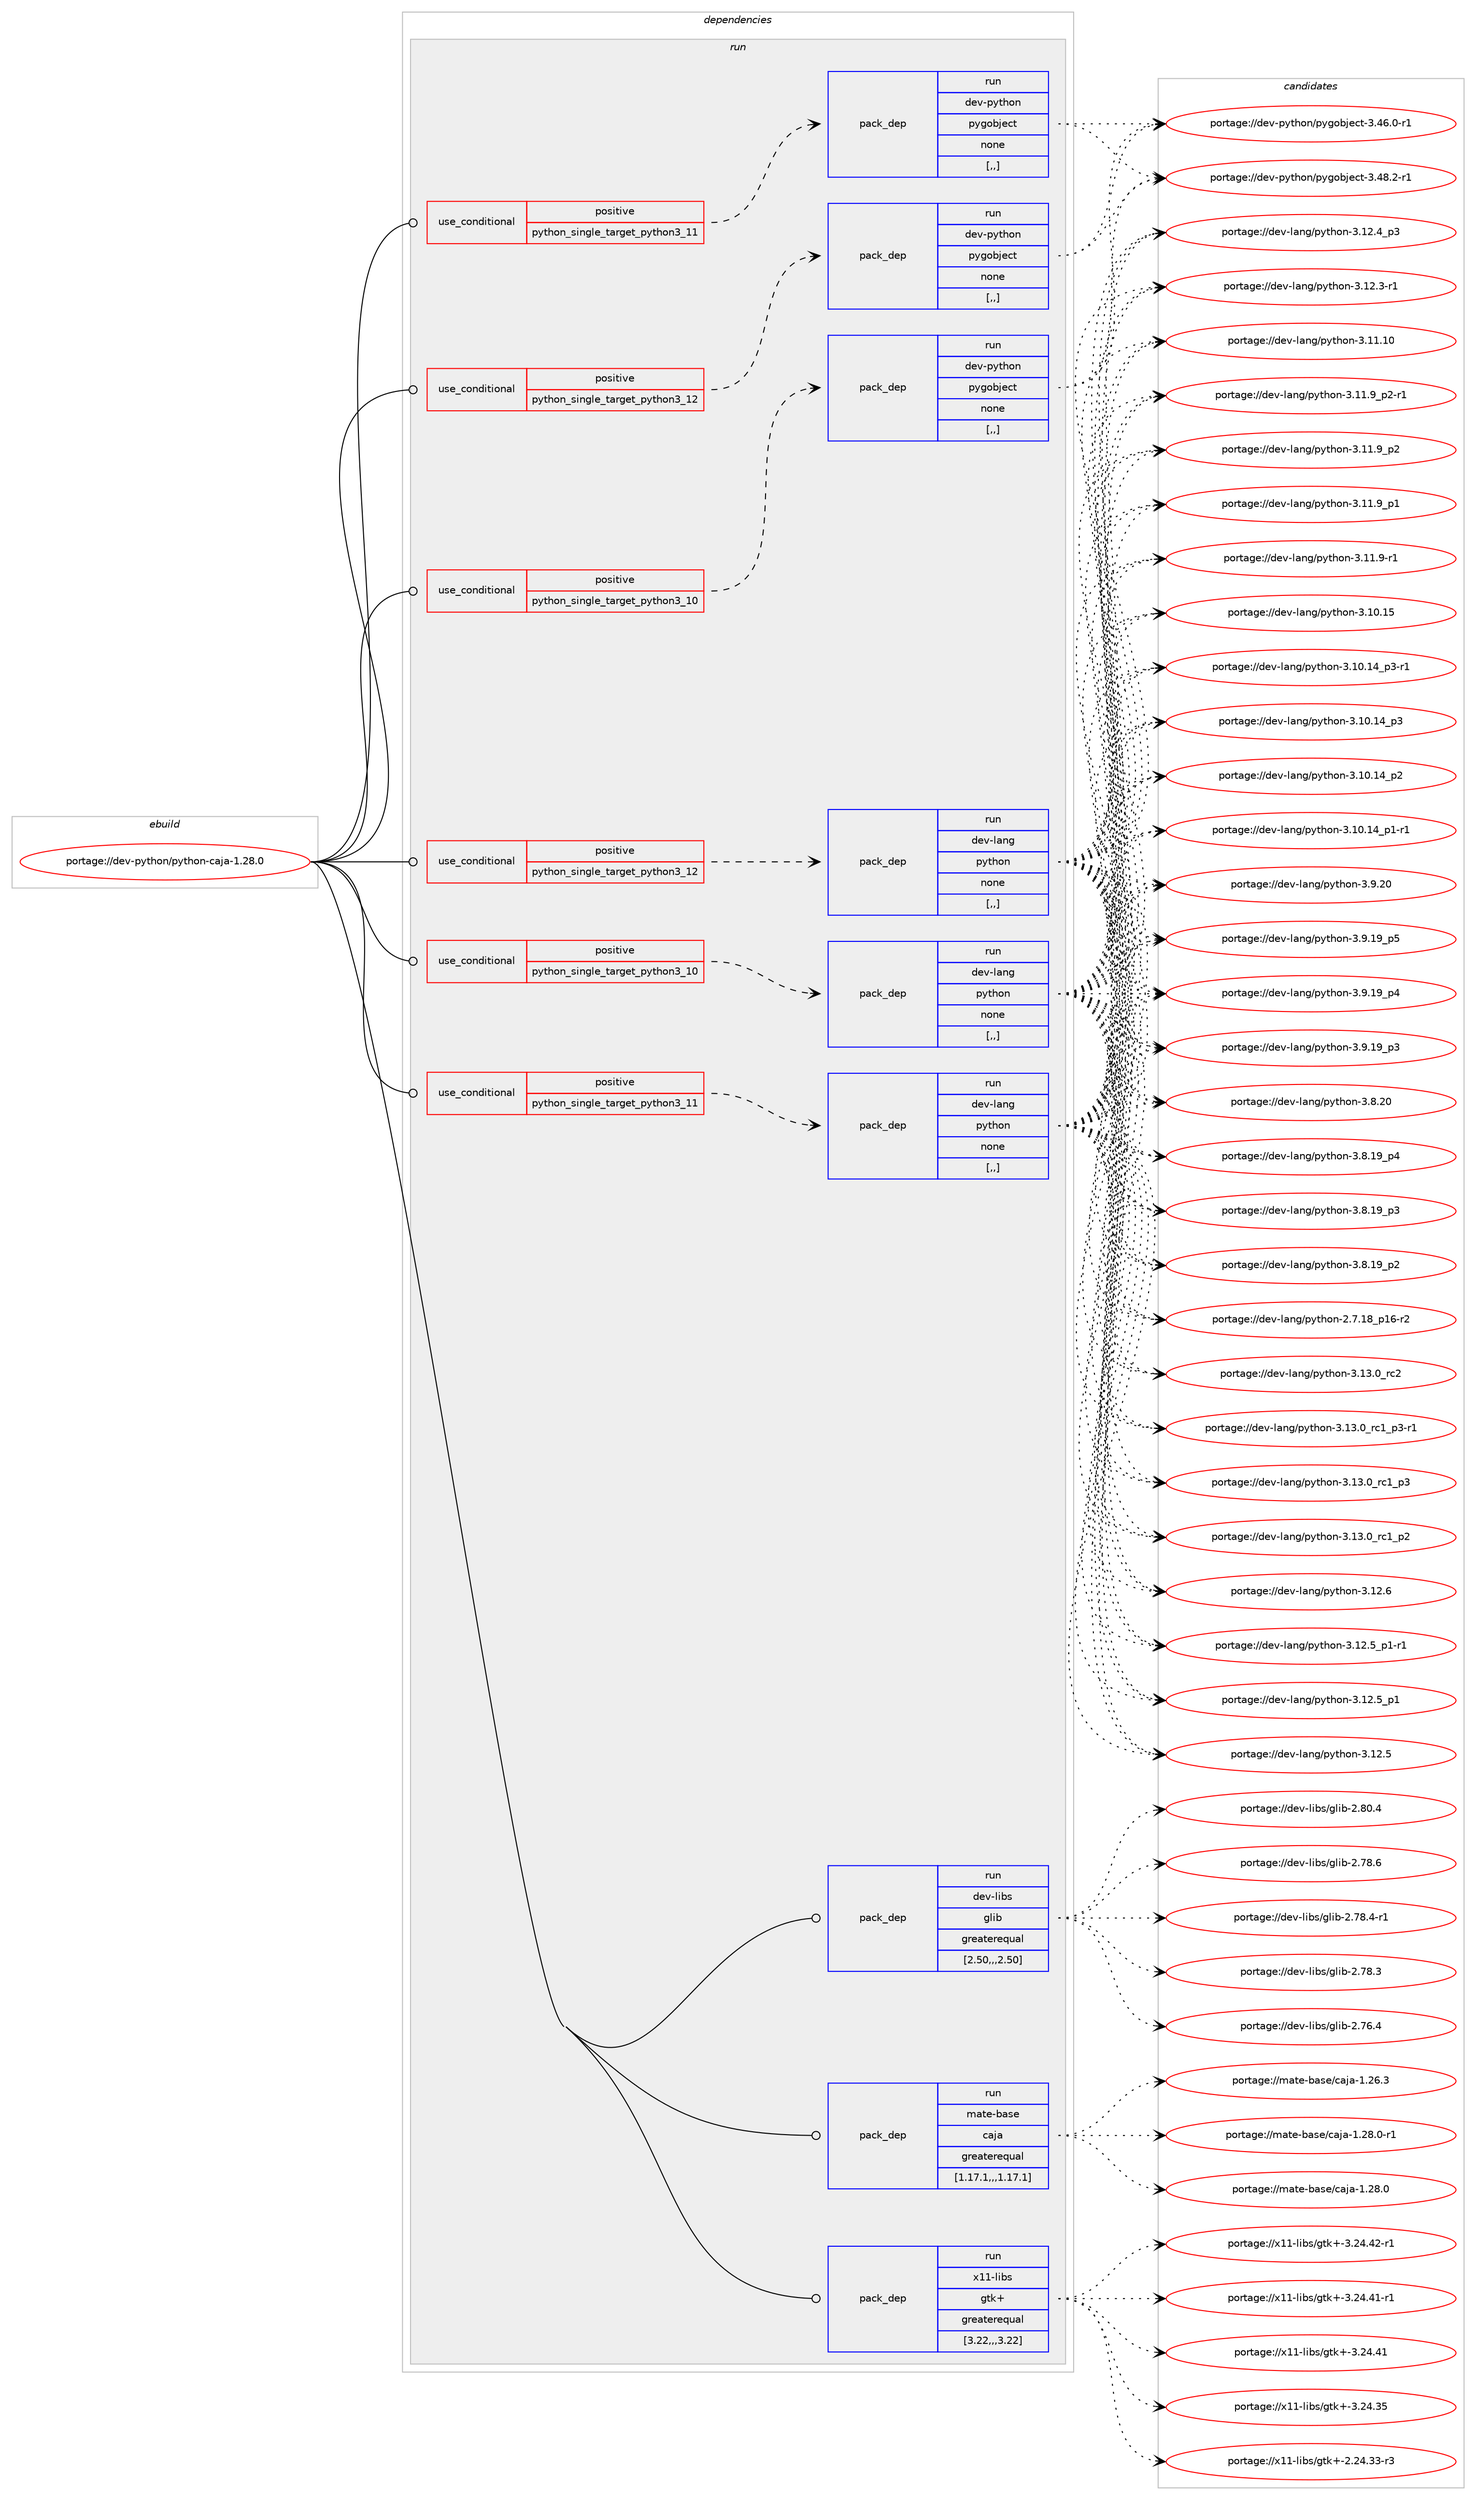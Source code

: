 digraph prolog {

# *************
# Graph options
# *************

newrank=true;
concentrate=true;
compound=true;
graph [rankdir=LR,fontname=Helvetica,fontsize=10,ranksep=1.5];#, ranksep=2.5, nodesep=0.2];
edge  [arrowhead=vee];
node  [fontname=Helvetica,fontsize=10];

# **********
# The ebuild
# **********

subgraph cluster_leftcol {
color=gray;
label=<<i>ebuild</i>>;
id [label="portage://dev-python/python-caja-1.28.0", color=red, width=4, href="../dev-python/python-caja-1.28.0.svg"];
}

# ****************
# The dependencies
# ****************

subgraph cluster_midcol {
color=gray;
label=<<i>dependencies</i>>;
subgraph cluster_compile {
fillcolor="#eeeeee";
style=filled;
label=<<i>compile</i>>;
}
subgraph cluster_compileandrun {
fillcolor="#eeeeee";
style=filled;
label=<<i>compile and run</i>>;
}
subgraph cluster_run {
fillcolor="#eeeeee";
style=filled;
label=<<i>run</i>>;
subgraph cond168778 {
dependency654931 [label=<<TABLE BORDER="0" CELLBORDER="1" CELLSPACING="0" CELLPADDING="4"><TR><TD ROWSPAN="3" CELLPADDING="10">use_conditional</TD></TR><TR><TD>positive</TD></TR><TR><TD>python_single_target_python3_10</TD></TR></TABLE>>, shape=none, color=red];
subgraph pack481295 {
dependency654932 [label=<<TABLE BORDER="0" CELLBORDER="1" CELLSPACING="0" CELLPADDING="4" WIDTH="220"><TR><TD ROWSPAN="6" CELLPADDING="30">pack_dep</TD></TR><TR><TD WIDTH="110">run</TD></TR><TR><TD>dev-lang</TD></TR><TR><TD>python</TD></TR><TR><TD>none</TD></TR><TR><TD>[,,]</TD></TR></TABLE>>, shape=none, color=blue];
}
dependency654931:e -> dependency654932:w [weight=20,style="dashed",arrowhead="vee"];
}
id:e -> dependency654931:w [weight=20,style="solid",arrowhead="odot"];
subgraph cond168779 {
dependency654933 [label=<<TABLE BORDER="0" CELLBORDER="1" CELLSPACING="0" CELLPADDING="4"><TR><TD ROWSPAN="3" CELLPADDING="10">use_conditional</TD></TR><TR><TD>positive</TD></TR><TR><TD>python_single_target_python3_10</TD></TR></TABLE>>, shape=none, color=red];
subgraph pack481296 {
dependency654934 [label=<<TABLE BORDER="0" CELLBORDER="1" CELLSPACING="0" CELLPADDING="4" WIDTH="220"><TR><TD ROWSPAN="6" CELLPADDING="30">pack_dep</TD></TR><TR><TD WIDTH="110">run</TD></TR><TR><TD>dev-python</TD></TR><TR><TD>pygobject</TD></TR><TR><TD>none</TD></TR><TR><TD>[,,]</TD></TR></TABLE>>, shape=none, color=blue];
}
dependency654933:e -> dependency654934:w [weight=20,style="dashed",arrowhead="vee"];
}
id:e -> dependency654933:w [weight=20,style="solid",arrowhead="odot"];
subgraph cond168780 {
dependency654935 [label=<<TABLE BORDER="0" CELLBORDER="1" CELLSPACING="0" CELLPADDING="4"><TR><TD ROWSPAN="3" CELLPADDING="10">use_conditional</TD></TR><TR><TD>positive</TD></TR><TR><TD>python_single_target_python3_11</TD></TR></TABLE>>, shape=none, color=red];
subgraph pack481297 {
dependency654936 [label=<<TABLE BORDER="0" CELLBORDER="1" CELLSPACING="0" CELLPADDING="4" WIDTH="220"><TR><TD ROWSPAN="6" CELLPADDING="30">pack_dep</TD></TR><TR><TD WIDTH="110">run</TD></TR><TR><TD>dev-lang</TD></TR><TR><TD>python</TD></TR><TR><TD>none</TD></TR><TR><TD>[,,]</TD></TR></TABLE>>, shape=none, color=blue];
}
dependency654935:e -> dependency654936:w [weight=20,style="dashed",arrowhead="vee"];
}
id:e -> dependency654935:w [weight=20,style="solid",arrowhead="odot"];
subgraph cond168781 {
dependency654937 [label=<<TABLE BORDER="0" CELLBORDER="1" CELLSPACING="0" CELLPADDING="4"><TR><TD ROWSPAN="3" CELLPADDING="10">use_conditional</TD></TR><TR><TD>positive</TD></TR><TR><TD>python_single_target_python3_11</TD></TR></TABLE>>, shape=none, color=red];
subgraph pack481298 {
dependency654938 [label=<<TABLE BORDER="0" CELLBORDER="1" CELLSPACING="0" CELLPADDING="4" WIDTH="220"><TR><TD ROWSPAN="6" CELLPADDING="30">pack_dep</TD></TR><TR><TD WIDTH="110">run</TD></TR><TR><TD>dev-python</TD></TR><TR><TD>pygobject</TD></TR><TR><TD>none</TD></TR><TR><TD>[,,]</TD></TR></TABLE>>, shape=none, color=blue];
}
dependency654937:e -> dependency654938:w [weight=20,style="dashed",arrowhead="vee"];
}
id:e -> dependency654937:w [weight=20,style="solid",arrowhead="odot"];
subgraph cond168782 {
dependency654939 [label=<<TABLE BORDER="0" CELLBORDER="1" CELLSPACING="0" CELLPADDING="4"><TR><TD ROWSPAN="3" CELLPADDING="10">use_conditional</TD></TR><TR><TD>positive</TD></TR><TR><TD>python_single_target_python3_12</TD></TR></TABLE>>, shape=none, color=red];
subgraph pack481299 {
dependency654940 [label=<<TABLE BORDER="0" CELLBORDER="1" CELLSPACING="0" CELLPADDING="4" WIDTH="220"><TR><TD ROWSPAN="6" CELLPADDING="30">pack_dep</TD></TR><TR><TD WIDTH="110">run</TD></TR><TR><TD>dev-lang</TD></TR><TR><TD>python</TD></TR><TR><TD>none</TD></TR><TR><TD>[,,]</TD></TR></TABLE>>, shape=none, color=blue];
}
dependency654939:e -> dependency654940:w [weight=20,style="dashed",arrowhead="vee"];
}
id:e -> dependency654939:w [weight=20,style="solid",arrowhead="odot"];
subgraph cond168783 {
dependency654941 [label=<<TABLE BORDER="0" CELLBORDER="1" CELLSPACING="0" CELLPADDING="4"><TR><TD ROWSPAN="3" CELLPADDING="10">use_conditional</TD></TR><TR><TD>positive</TD></TR><TR><TD>python_single_target_python3_12</TD></TR></TABLE>>, shape=none, color=red];
subgraph pack481300 {
dependency654942 [label=<<TABLE BORDER="0" CELLBORDER="1" CELLSPACING="0" CELLPADDING="4" WIDTH="220"><TR><TD ROWSPAN="6" CELLPADDING="30">pack_dep</TD></TR><TR><TD WIDTH="110">run</TD></TR><TR><TD>dev-python</TD></TR><TR><TD>pygobject</TD></TR><TR><TD>none</TD></TR><TR><TD>[,,]</TD></TR></TABLE>>, shape=none, color=blue];
}
dependency654941:e -> dependency654942:w [weight=20,style="dashed",arrowhead="vee"];
}
id:e -> dependency654941:w [weight=20,style="solid",arrowhead="odot"];
subgraph pack481301 {
dependency654943 [label=<<TABLE BORDER="0" CELLBORDER="1" CELLSPACING="0" CELLPADDING="4" WIDTH="220"><TR><TD ROWSPAN="6" CELLPADDING="30">pack_dep</TD></TR><TR><TD WIDTH="110">run</TD></TR><TR><TD>dev-libs</TD></TR><TR><TD>glib</TD></TR><TR><TD>greaterequal</TD></TR><TR><TD>[2.50,,,2.50]</TD></TR></TABLE>>, shape=none, color=blue];
}
id:e -> dependency654943:w [weight=20,style="solid",arrowhead="odot"];
subgraph pack481302 {
dependency654944 [label=<<TABLE BORDER="0" CELLBORDER="1" CELLSPACING="0" CELLPADDING="4" WIDTH="220"><TR><TD ROWSPAN="6" CELLPADDING="30">pack_dep</TD></TR><TR><TD WIDTH="110">run</TD></TR><TR><TD>mate-base</TD></TR><TR><TD>caja</TD></TR><TR><TD>greaterequal</TD></TR><TR><TD>[1.17.1,,,1.17.1]</TD></TR></TABLE>>, shape=none, color=blue];
}
id:e -> dependency654944:w [weight=20,style="solid",arrowhead="odot"];
subgraph pack481303 {
dependency654945 [label=<<TABLE BORDER="0" CELLBORDER="1" CELLSPACING="0" CELLPADDING="4" WIDTH="220"><TR><TD ROWSPAN="6" CELLPADDING="30">pack_dep</TD></TR><TR><TD WIDTH="110">run</TD></TR><TR><TD>x11-libs</TD></TR><TR><TD>gtk+</TD></TR><TR><TD>greaterequal</TD></TR><TR><TD>[3.22,,,3.22]</TD></TR></TABLE>>, shape=none, color=blue];
}
id:e -> dependency654945:w [weight=20,style="solid",arrowhead="odot"];
}
}

# **************
# The candidates
# **************

subgraph cluster_choices {
rank=same;
color=gray;
label=<<i>candidates</i>>;

subgraph choice481295 {
color=black;
nodesep=1;
choice10010111845108971101034711212111610411111045514649514648951149950 [label="portage://dev-lang/python-3.13.0_rc2", color=red, width=4,href="../dev-lang/python-3.13.0_rc2.svg"];
choice1001011184510897110103471121211161041111104551464951464895114994995112514511449 [label="portage://dev-lang/python-3.13.0_rc1_p3-r1", color=red, width=4,href="../dev-lang/python-3.13.0_rc1_p3-r1.svg"];
choice100101118451089711010347112121116104111110455146495146489511499499511251 [label="portage://dev-lang/python-3.13.0_rc1_p3", color=red, width=4,href="../dev-lang/python-3.13.0_rc1_p3.svg"];
choice100101118451089711010347112121116104111110455146495146489511499499511250 [label="portage://dev-lang/python-3.13.0_rc1_p2", color=red, width=4,href="../dev-lang/python-3.13.0_rc1_p2.svg"];
choice10010111845108971101034711212111610411111045514649504654 [label="portage://dev-lang/python-3.12.6", color=red, width=4,href="../dev-lang/python-3.12.6.svg"];
choice1001011184510897110103471121211161041111104551464950465395112494511449 [label="portage://dev-lang/python-3.12.5_p1-r1", color=red, width=4,href="../dev-lang/python-3.12.5_p1-r1.svg"];
choice100101118451089711010347112121116104111110455146495046539511249 [label="portage://dev-lang/python-3.12.5_p1", color=red, width=4,href="../dev-lang/python-3.12.5_p1.svg"];
choice10010111845108971101034711212111610411111045514649504653 [label="portage://dev-lang/python-3.12.5", color=red, width=4,href="../dev-lang/python-3.12.5.svg"];
choice100101118451089711010347112121116104111110455146495046529511251 [label="portage://dev-lang/python-3.12.4_p3", color=red, width=4,href="../dev-lang/python-3.12.4_p3.svg"];
choice100101118451089711010347112121116104111110455146495046514511449 [label="portage://dev-lang/python-3.12.3-r1", color=red, width=4,href="../dev-lang/python-3.12.3-r1.svg"];
choice1001011184510897110103471121211161041111104551464949464948 [label="portage://dev-lang/python-3.11.10", color=red, width=4,href="../dev-lang/python-3.11.10.svg"];
choice1001011184510897110103471121211161041111104551464949465795112504511449 [label="portage://dev-lang/python-3.11.9_p2-r1", color=red, width=4,href="../dev-lang/python-3.11.9_p2-r1.svg"];
choice100101118451089711010347112121116104111110455146494946579511250 [label="portage://dev-lang/python-3.11.9_p2", color=red, width=4,href="../dev-lang/python-3.11.9_p2.svg"];
choice100101118451089711010347112121116104111110455146494946579511249 [label="portage://dev-lang/python-3.11.9_p1", color=red, width=4,href="../dev-lang/python-3.11.9_p1.svg"];
choice100101118451089711010347112121116104111110455146494946574511449 [label="portage://dev-lang/python-3.11.9-r1", color=red, width=4,href="../dev-lang/python-3.11.9-r1.svg"];
choice1001011184510897110103471121211161041111104551464948464953 [label="portage://dev-lang/python-3.10.15", color=red, width=4,href="../dev-lang/python-3.10.15.svg"];
choice100101118451089711010347112121116104111110455146494846495295112514511449 [label="portage://dev-lang/python-3.10.14_p3-r1", color=red, width=4,href="../dev-lang/python-3.10.14_p3-r1.svg"];
choice10010111845108971101034711212111610411111045514649484649529511251 [label="portage://dev-lang/python-3.10.14_p3", color=red, width=4,href="../dev-lang/python-3.10.14_p3.svg"];
choice10010111845108971101034711212111610411111045514649484649529511250 [label="portage://dev-lang/python-3.10.14_p2", color=red, width=4,href="../dev-lang/python-3.10.14_p2.svg"];
choice100101118451089711010347112121116104111110455146494846495295112494511449 [label="portage://dev-lang/python-3.10.14_p1-r1", color=red, width=4,href="../dev-lang/python-3.10.14_p1-r1.svg"];
choice10010111845108971101034711212111610411111045514657465048 [label="portage://dev-lang/python-3.9.20", color=red, width=4,href="../dev-lang/python-3.9.20.svg"];
choice100101118451089711010347112121116104111110455146574649579511253 [label="portage://dev-lang/python-3.9.19_p5", color=red, width=4,href="../dev-lang/python-3.9.19_p5.svg"];
choice100101118451089711010347112121116104111110455146574649579511252 [label="portage://dev-lang/python-3.9.19_p4", color=red, width=4,href="../dev-lang/python-3.9.19_p4.svg"];
choice100101118451089711010347112121116104111110455146574649579511251 [label="portage://dev-lang/python-3.9.19_p3", color=red, width=4,href="../dev-lang/python-3.9.19_p3.svg"];
choice10010111845108971101034711212111610411111045514656465048 [label="portage://dev-lang/python-3.8.20", color=red, width=4,href="../dev-lang/python-3.8.20.svg"];
choice100101118451089711010347112121116104111110455146564649579511252 [label="portage://dev-lang/python-3.8.19_p4", color=red, width=4,href="../dev-lang/python-3.8.19_p4.svg"];
choice100101118451089711010347112121116104111110455146564649579511251 [label="portage://dev-lang/python-3.8.19_p3", color=red, width=4,href="../dev-lang/python-3.8.19_p3.svg"];
choice100101118451089711010347112121116104111110455146564649579511250 [label="portage://dev-lang/python-3.8.19_p2", color=red, width=4,href="../dev-lang/python-3.8.19_p2.svg"];
choice100101118451089711010347112121116104111110455046554649569511249544511450 [label="portage://dev-lang/python-2.7.18_p16-r2", color=red, width=4,href="../dev-lang/python-2.7.18_p16-r2.svg"];
dependency654932:e -> choice10010111845108971101034711212111610411111045514649514648951149950:w [style=dotted,weight="100"];
dependency654932:e -> choice1001011184510897110103471121211161041111104551464951464895114994995112514511449:w [style=dotted,weight="100"];
dependency654932:e -> choice100101118451089711010347112121116104111110455146495146489511499499511251:w [style=dotted,weight="100"];
dependency654932:e -> choice100101118451089711010347112121116104111110455146495146489511499499511250:w [style=dotted,weight="100"];
dependency654932:e -> choice10010111845108971101034711212111610411111045514649504654:w [style=dotted,weight="100"];
dependency654932:e -> choice1001011184510897110103471121211161041111104551464950465395112494511449:w [style=dotted,weight="100"];
dependency654932:e -> choice100101118451089711010347112121116104111110455146495046539511249:w [style=dotted,weight="100"];
dependency654932:e -> choice10010111845108971101034711212111610411111045514649504653:w [style=dotted,weight="100"];
dependency654932:e -> choice100101118451089711010347112121116104111110455146495046529511251:w [style=dotted,weight="100"];
dependency654932:e -> choice100101118451089711010347112121116104111110455146495046514511449:w [style=dotted,weight="100"];
dependency654932:e -> choice1001011184510897110103471121211161041111104551464949464948:w [style=dotted,weight="100"];
dependency654932:e -> choice1001011184510897110103471121211161041111104551464949465795112504511449:w [style=dotted,weight="100"];
dependency654932:e -> choice100101118451089711010347112121116104111110455146494946579511250:w [style=dotted,weight="100"];
dependency654932:e -> choice100101118451089711010347112121116104111110455146494946579511249:w [style=dotted,weight="100"];
dependency654932:e -> choice100101118451089711010347112121116104111110455146494946574511449:w [style=dotted,weight="100"];
dependency654932:e -> choice1001011184510897110103471121211161041111104551464948464953:w [style=dotted,weight="100"];
dependency654932:e -> choice100101118451089711010347112121116104111110455146494846495295112514511449:w [style=dotted,weight="100"];
dependency654932:e -> choice10010111845108971101034711212111610411111045514649484649529511251:w [style=dotted,weight="100"];
dependency654932:e -> choice10010111845108971101034711212111610411111045514649484649529511250:w [style=dotted,weight="100"];
dependency654932:e -> choice100101118451089711010347112121116104111110455146494846495295112494511449:w [style=dotted,weight="100"];
dependency654932:e -> choice10010111845108971101034711212111610411111045514657465048:w [style=dotted,weight="100"];
dependency654932:e -> choice100101118451089711010347112121116104111110455146574649579511253:w [style=dotted,weight="100"];
dependency654932:e -> choice100101118451089711010347112121116104111110455146574649579511252:w [style=dotted,weight="100"];
dependency654932:e -> choice100101118451089711010347112121116104111110455146574649579511251:w [style=dotted,weight="100"];
dependency654932:e -> choice10010111845108971101034711212111610411111045514656465048:w [style=dotted,weight="100"];
dependency654932:e -> choice100101118451089711010347112121116104111110455146564649579511252:w [style=dotted,weight="100"];
dependency654932:e -> choice100101118451089711010347112121116104111110455146564649579511251:w [style=dotted,weight="100"];
dependency654932:e -> choice100101118451089711010347112121116104111110455146564649579511250:w [style=dotted,weight="100"];
dependency654932:e -> choice100101118451089711010347112121116104111110455046554649569511249544511450:w [style=dotted,weight="100"];
}
subgraph choice481296 {
color=black;
nodesep=1;
choice10010111845112121116104111110471121211031119810610199116455146525646504511449 [label="portage://dev-python/pygobject-3.48.2-r1", color=red, width=4,href="../dev-python/pygobject-3.48.2-r1.svg"];
choice10010111845112121116104111110471121211031119810610199116455146525446484511449 [label="portage://dev-python/pygobject-3.46.0-r1", color=red, width=4,href="../dev-python/pygobject-3.46.0-r1.svg"];
dependency654934:e -> choice10010111845112121116104111110471121211031119810610199116455146525646504511449:w [style=dotted,weight="100"];
dependency654934:e -> choice10010111845112121116104111110471121211031119810610199116455146525446484511449:w [style=dotted,weight="100"];
}
subgraph choice481297 {
color=black;
nodesep=1;
choice10010111845108971101034711212111610411111045514649514648951149950 [label="portage://dev-lang/python-3.13.0_rc2", color=red, width=4,href="../dev-lang/python-3.13.0_rc2.svg"];
choice1001011184510897110103471121211161041111104551464951464895114994995112514511449 [label="portage://dev-lang/python-3.13.0_rc1_p3-r1", color=red, width=4,href="../dev-lang/python-3.13.0_rc1_p3-r1.svg"];
choice100101118451089711010347112121116104111110455146495146489511499499511251 [label="portage://dev-lang/python-3.13.0_rc1_p3", color=red, width=4,href="../dev-lang/python-3.13.0_rc1_p3.svg"];
choice100101118451089711010347112121116104111110455146495146489511499499511250 [label="portage://dev-lang/python-3.13.0_rc1_p2", color=red, width=4,href="../dev-lang/python-3.13.0_rc1_p2.svg"];
choice10010111845108971101034711212111610411111045514649504654 [label="portage://dev-lang/python-3.12.6", color=red, width=4,href="../dev-lang/python-3.12.6.svg"];
choice1001011184510897110103471121211161041111104551464950465395112494511449 [label="portage://dev-lang/python-3.12.5_p1-r1", color=red, width=4,href="../dev-lang/python-3.12.5_p1-r1.svg"];
choice100101118451089711010347112121116104111110455146495046539511249 [label="portage://dev-lang/python-3.12.5_p1", color=red, width=4,href="../dev-lang/python-3.12.5_p1.svg"];
choice10010111845108971101034711212111610411111045514649504653 [label="portage://dev-lang/python-3.12.5", color=red, width=4,href="../dev-lang/python-3.12.5.svg"];
choice100101118451089711010347112121116104111110455146495046529511251 [label="portage://dev-lang/python-3.12.4_p3", color=red, width=4,href="../dev-lang/python-3.12.4_p3.svg"];
choice100101118451089711010347112121116104111110455146495046514511449 [label="portage://dev-lang/python-3.12.3-r1", color=red, width=4,href="../dev-lang/python-3.12.3-r1.svg"];
choice1001011184510897110103471121211161041111104551464949464948 [label="portage://dev-lang/python-3.11.10", color=red, width=4,href="../dev-lang/python-3.11.10.svg"];
choice1001011184510897110103471121211161041111104551464949465795112504511449 [label="portage://dev-lang/python-3.11.9_p2-r1", color=red, width=4,href="../dev-lang/python-3.11.9_p2-r1.svg"];
choice100101118451089711010347112121116104111110455146494946579511250 [label="portage://dev-lang/python-3.11.9_p2", color=red, width=4,href="../dev-lang/python-3.11.9_p2.svg"];
choice100101118451089711010347112121116104111110455146494946579511249 [label="portage://dev-lang/python-3.11.9_p1", color=red, width=4,href="../dev-lang/python-3.11.9_p1.svg"];
choice100101118451089711010347112121116104111110455146494946574511449 [label="portage://dev-lang/python-3.11.9-r1", color=red, width=4,href="../dev-lang/python-3.11.9-r1.svg"];
choice1001011184510897110103471121211161041111104551464948464953 [label="portage://dev-lang/python-3.10.15", color=red, width=4,href="../dev-lang/python-3.10.15.svg"];
choice100101118451089711010347112121116104111110455146494846495295112514511449 [label="portage://dev-lang/python-3.10.14_p3-r1", color=red, width=4,href="../dev-lang/python-3.10.14_p3-r1.svg"];
choice10010111845108971101034711212111610411111045514649484649529511251 [label="portage://dev-lang/python-3.10.14_p3", color=red, width=4,href="../dev-lang/python-3.10.14_p3.svg"];
choice10010111845108971101034711212111610411111045514649484649529511250 [label="portage://dev-lang/python-3.10.14_p2", color=red, width=4,href="../dev-lang/python-3.10.14_p2.svg"];
choice100101118451089711010347112121116104111110455146494846495295112494511449 [label="portage://dev-lang/python-3.10.14_p1-r1", color=red, width=4,href="../dev-lang/python-3.10.14_p1-r1.svg"];
choice10010111845108971101034711212111610411111045514657465048 [label="portage://dev-lang/python-3.9.20", color=red, width=4,href="../dev-lang/python-3.9.20.svg"];
choice100101118451089711010347112121116104111110455146574649579511253 [label="portage://dev-lang/python-3.9.19_p5", color=red, width=4,href="../dev-lang/python-3.9.19_p5.svg"];
choice100101118451089711010347112121116104111110455146574649579511252 [label="portage://dev-lang/python-3.9.19_p4", color=red, width=4,href="../dev-lang/python-3.9.19_p4.svg"];
choice100101118451089711010347112121116104111110455146574649579511251 [label="portage://dev-lang/python-3.9.19_p3", color=red, width=4,href="../dev-lang/python-3.9.19_p3.svg"];
choice10010111845108971101034711212111610411111045514656465048 [label="portage://dev-lang/python-3.8.20", color=red, width=4,href="../dev-lang/python-3.8.20.svg"];
choice100101118451089711010347112121116104111110455146564649579511252 [label="portage://dev-lang/python-3.8.19_p4", color=red, width=4,href="../dev-lang/python-3.8.19_p4.svg"];
choice100101118451089711010347112121116104111110455146564649579511251 [label="portage://dev-lang/python-3.8.19_p3", color=red, width=4,href="../dev-lang/python-3.8.19_p3.svg"];
choice100101118451089711010347112121116104111110455146564649579511250 [label="portage://dev-lang/python-3.8.19_p2", color=red, width=4,href="../dev-lang/python-3.8.19_p2.svg"];
choice100101118451089711010347112121116104111110455046554649569511249544511450 [label="portage://dev-lang/python-2.7.18_p16-r2", color=red, width=4,href="../dev-lang/python-2.7.18_p16-r2.svg"];
dependency654936:e -> choice10010111845108971101034711212111610411111045514649514648951149950:w [style=dotted,weight="100"];
dependency654936:e -> choice1001011184510897110103471121211161041111104551464951464895114994995112514511449:w [style=dotted,weight="100"];
dependency654936:e -> choice100101118451089711010347112121116104111110455146495146489511499499511251:w [style=dotted,weight="100"];
dependency654936:e -> choice100101118451089711010347112121116104111110455146495146489511499499511250:w [style=dotted,weight="100"];
dependency654936:e -> choice10010111845108971101034711212111610411111045514649504654:w [style=dotted,weight="100"];
dependency654936:e -> choice1001011184510897110103471121211161041111104551464950465395112494511449:w [style=dotted,weight="100"];
dependency654936:e -> choice100101118451089711010347112121116104111110455146495046539511249:w [style=dotted,weight="100"];
dependency654936:e -> choice10010111845108971101034711212111610411111045514649504653:w [style=dotted,weight="100"];
dependency654936:e -> choice100101118451089711010347112121116104111110455146495046529511251:w [style=dotted,weight="100"];
dependency654936:e -> choice100101118451089711010347112121116104111110455146495046514511449:w [style=dotted,weight="100"];
dependency654936:e -> choice1001011184510897110103471121211161041111104551464949464948:w [style=dotted,weight="100"];
dependency654936:e -> choice1001011184510897110103471121211161041111104551464949465795112504511449:w [style=dotted,weight="100"];
dependency654936:e -> choice100101118451089711010347112121116104111110455146494946579511250:w [style=dotted,weight="100"];
dependency654936:e -> choice100101118451089711010347112121116104111110455146494946579511249:w [style=dotted,weight="100"];
dependency654936:e -> choice100101118451089711010347112121116104111110455146494946574511449:w [style=dotted,weight="100"];
dependency654936:e -> choice1001011184510897110103471121211161041111104551464948464953:w [style=dotted,weight="100"];
dependency654936:e -> choice100101118451089711010347112121116104111110455146494846495295112514511449:w [style=dotted,weight="100"];
dependency654936:e -> choice10010111845108971101034711212111610411111045514649484649529511251:w [style=dotted,weight="100"];
dependency654936:e -> choice10010111845108971101034711212111610411111045514649484649529511250:w [style=dotted,weight="100"];
dependency654936:e -> choice100101118451089711010347112121116104111110455146494846495295112494511449:w [style=dotted,weight="100"];
dependency654936:e -> choice10010111845108971101034711212111610411111045514657465048:w [style=dotted,weight="100"];
dependency654936:e -> choice100101118451089711010347112121116104111110455146574649579511253:w [style=dotted,weight="100"];
dependency654936:e -> choice100101118451089711010347112121116104111110455146574649579511252:w [style=dotted,weight="100"];
dependency654936:e -> choice100101118451089711010347112121116104111110455146574649579511251:w [style=dotted,weight="100"];
dependency654936:e -> choice10010111845108971101034711212111610411111045514656465048:w [style=dotted,weight="100"];
dependency654936:e -> choice100101118451089711010347112121116104111110455146564649579511252:w [style=dotted,weight="100"];
dependency654936:e -> choice100101118451089711010347112121116104111110455146564649579511251:w [style=dotted,weight="100"];
dependency654936:e -> choice100101118451089711010347112121116104111110455146564649579511250:w [style=dotted,weight="100"];
dependency654936:e -> choice100101118451089711010347112121116104111110455046554649569511249544511450:w [style=dotted,weight="100"];
}
subgraph choice481298 {
color=black;
nodesep=1;
choice10010111845112121116104111110471121211031119810610199116455146525646504511449 [label="portage://dev-python/pygobject-3.48.2-r1", color=red, width=4,href="../dev-python/pygobject-3.48.2-r1.svg"];
choice10010111845112121116104111110471121211031119810610199116455146525446484511449 [label="portage://dev-python/pygobject-3.46.0-r1", color=red, width=4,href="../dev-python/pygobject-3.46.0-r1.svg"];
dependency654938:e -> choice10010111845112121116104111110471121211031119810610199116455146525646504511449:w [style=dotted,weight="100"];
dependency654938:e -> choice10010111845112121116104111110471121211031119810610199116455146525446484511449:w [style=dotted,weight="100"];
}
subgraph choice481299 {
color=black;
nodesep=1;
choice10010111845108971101034711212111610411111045514649514648951149950 [label="portage://dev-lang/python-3.13.0_rc2", color=red, width=4,href="../dev-lang/python-3.13.0_rc2.svg"];
choice1001011184510897110103471121211161041111104551464951464895114994995112514511449 [label="portage://dev-lang/python-3.13.0_rc1_p3-r1", color=red, width=4,href="../dev-lang/python-3.13.0_rc1_p3-r1.svg"];
choice100101118451089711010347112121116104111110455146495146489511499499511251 [label="portage://dev-lang/python-3.13.0_rc1_p3", color=red, width=4,href="../dev-lang/python-3.13.0_rc1_p3.svg"];
choice100101118451089711010347112121116104111110455146495146489511499499511250 [label="portage://dev-lang/python-3.13.0_rc1_p2", color=red, width=4,href="../dev-lang/python-3.13.0_rc1_p2.svg"];
choice10010111845108971101034711212111610411111045514649504654 [label="portage://dev-lang/python-3.12.6", color=red, width=4,href="../dev-lang/python-3.12.6.svg"];
choice1001011184510897110103471121211161041111104551464950465395112494511449 [label="portage://dev-lang/python-3.12.5_p1-r1", color=red, width=4,href="../dev-lang/python-3.12.5_p1-r1.svg"];
choice100101118451089711010347112121116104111110455146495046539511249 [label="portage://dev-lang/python-3.12.5_p1", color=red, width=4,href="../dev-lang/python-3.12.5_p1.svg"];
choice10010111845108971101034711212111610411111045514649504653 [label="portage://dev-lang/python-3.12.5", color=red, width=4,href="../dev-lang/python-3.12.5.svg"];
choice100101118451089711010347112121116104111110455146495046529511251 [label="portage://dev-lang/python-3.12.4_p3", color=red, width=4,href="../dev-lang/python-3.12.4_p3.svg"];
choice100101118451089711010347112121116104111110455146495046514511449 [label="portage://dev-lang/python-3.12.3-r1", color=red, width=4,href="../dev-lang/python-3.12.3-r1.svg"];
choice1001011184510897110103471121211161041111104551464949464948 [label="portage://dev-lang/python-3.11.10", color=red, width=4,href="../dev-lang/python-3.11.10.svg"];
choice1001011184510897110103471121211161041111104551464949465795112504511449 [label="portage://dev-lang/python-3.11.9_p2-r1", color=red, width=4,href="../dev-lang/python-3.11.9_p2-r1.svg"];
choice100101118451089711010347112121116104111110455146494946579511250 [label="portage://dev-lang/python-3.11.9_p2", color=red, width=4,href="../dev-lang/python-3.11.9_p2.svg"];
choice100101118451089711010347112121116104111110455146494946579511249 [label="portage://dev-lang/python-3.11.9_p1", color=red, width=4,href="../dev-lang/python-3.11.9_p1.svg"];
choice100101118451089711010347112121116104111110455146494946574511449 [label="portage://dev-lang/python-3.11.9-r1", color=red, width=4,href="../dev-lang/python-3.11.9-r1.svg"];
choice1001011184510897110103471121211161041111104551464948464953 [label="portage://dev-lang/python-3.10.15", color=red, width=4,href="../dev-lang/python-3.10.15.svg"];
choice100101118451089711010347112121116104111110455146494846495295112514511449 [label="portage://dev-lang/python-3.10.14_p3-r1", color=red, width=4,href="../dev-lang/python-3.10.14_p3-r1.svg"];
choice10010111845108971101034711212111610411111045514649484649529511251 [label="portage://dev-lang/python-3.10.14_p3", color=red, width=4,href="../dev-lang/python-3.10.14_p3.svg"];
choice10010111845108971101034711212111610411111045514649484649529511250 [label="portage://dev-lang/python-3.10.14_p2", color=red, width=4,href="../dev-lang/python-3.10.14_p2.svg"];
choice100101118451089711010347112121116104111110455146494846495295112494511449 [label="portage://dev-lang/python-3.10.14_p1-r1", color=red, width=4,href="../dev-lang/python-3.10.14_p1-r1.svg"];
choice10010111845108971101034711212111610411111045514657465048 [label="portage://dev-lang/python-3.9.20", color=red, width=4,href="../dev-lang/python-3.9.20.svg"];
choice100101118451089711010347112121116104111110455146574649579511253 [label="portage://dev-lang/python-3.9.19_p5", color=red, width=4,href="../dev-lang/python-3.9.19_p5.svg"];
choice100101118451089711010347112121116104111110455146574649579511252 [label="portage://dev-lang/python-3.9.19_p4", color=red, width=4,href="../dev-lang/python-3.9.19_p4.svg"];
choice100101118451089711010347112121116104111110455146574649579511251 [label="portage://dev-lang/python-3.9.19_p3", color=red, width=4,href="../dev-lang/python-3.9.19_p3.svg"];
choice10010111845108971101034711212111610411111045514656465048 [label="portage://dev-lang/python-3.8.20", color=red, width=4,href="../dev-lang/python-3.8.20.svg"];
choice100101118451089711010347112121116104111110455146564649579511252 [label="portage://dev-lang/python-3.8.19_p4", color=red, width=4,href="../dev-lang/python-3.8.19_p4.svg"];
choice100101118451089711010347112121116104111110455146564649579511251 [label="portage://dev-lang/python-3.8.19_p3", color=red, width=4,href="../dev-lang/python-3.8.19_p3.svg"];
choice100101118451089711010347112121116104111110455146564649579511250 [label="portage://dev-lang/python-3.8.19_p2", color=red, width=4,href="../dev-lang/python-3.8.19_p2.svg"];
choice100101118451089711010347112121116104111110455046554649569511249544511450 [label="portage://dev-lang/python-2.7.18_p16-r2", color=red, width=4,href="../dev-lang/python-2.7.18_p16-r2.svg"];
dependency654940:e -> choice10010111845108971101034711212111610411111045514649514648951149950:w [style=dotted,weight="100"];
dependency654940:e -> choice1001011184510897110103471121211161041111104551464951464895114994995112514511449:w [style=dotted,weight="100"];
dependency654940:e -> choice100101118451089711010347112121116104111110455146495146489511499499511251:w [style=dotted,weight="100"];
dependency654940:e -> choice100101118451089711010347112121116104111110455146495146489511499499511250:w [style=dotted,weight="100"];
dependency654940:e -> choice10010111845108971101034711212111610411111045514649504654:w [style=dotted,weight="100"];
dependency654940:e -> choice1001011184510897110103471121211161041111104551464950465395112494511449:w [style=dotted,weight="100"];
dependency654940:e -> choice100101118451089711010347112121116104111110455146495046539511249:w [style=dotted,weight="100"];
dependency654940:e -> choice10010111845108971101034711212111610411111045514649504653:w [style=dotted,weight="100"];
dependency654940:e -> choice100101118451089711010347112121116104111110455146495046529511251:w [style=dotted,weight="100"];
dependency654940:e -> choice100101118451089711010347112121116104111110455146495046514511449:w [style=dotted,weight="100"];
dependency654940:e -> choice1001011184510897110103471121211161041111104551464949464948:w [style=dotted,weight="100"];
dependency654940:e -> choice1001011184510897110103471121211161041111104551464949465795112504511449:w [style=dotted,weight="100"];
dependency654940:e -> choice100101118451089711010347112121116104111110455146494946579511250:w [style=dotted,weight="100"];
dependency654940:e -> choice100101118451089711010347112121116104111110455146494946579511249:w [style=dotted,weight="100"];
dependency654940:e -> choice100101118451089711010347112121116104111110455146494946574511449:w [style=dotted,weight="100"];
dependency654940:e -> choice1001011184510897110103471121211161041111104551464948464953:w [style=dotted,weight="100"];
dependency654940:e -> choice100101118451089711010347112121116104111110455146494846495295112514511449:w [style=dotted,weight="100"];
dependency654940:e -> choice10010111845108971101034711212111610411111045514649484649529511251:w [style=dotted,weight="100"];
dependency654940:e -> choice10010111845108971101034711212111610411111045514649484649529511250:w [style=dotted,weight="100"];
dependency654940:e -> choice100101118451089711010347112121116104111110455146494846495295112494511449:w [style=dotted,weight="100"];
dependency654940:e -> choice10010111845108971101034711212111610411111045514657465048:w [style=dotted,weight="100"];
dependency654940:e -> choice100101118451089711010347112121116104111110455146574649579511253:w [style=dotted,weight="100"];
dependency654940:e -> choice100101118451089711010347112121116104111110455146574649579511252:w [style=dotted,weight="100"];
dependency654940:e -> choice100101118451089711010347112121116104111110455146574649579511251:w [style=dotted,weight="100"];
dependency654940:e -> choice10010111845108971101034711212111610411111045514656465048:w [style=dotted,weight="100"];
dependency654940:e -> choice100101118451089711010347112121116104111110455146564649579511252:w [style=dotted,weight="100"];
dependency654940:e -> choice100101118451089711010347112121116104111110455146564649579511251:w [style=dotted,weight="100"];
dependency654940:e -> choice100101118451089711010347112121116104111110455146564649579511250:w [style=dotted,weight="100"];
dependency654940:e -> choice100101118451089711010347112121116104111110455046554649569511249544511450:w [style=dotted,weight="100"];
}
subgraph choice481300 {
color=black;
nodesep=1;
choice10010111845112121116104111110471121211031119810610199116455146525646504511449 [label="portage://dev-python/pygobject-3.48.2-r1", color=red, width=4,href="../dev-python/pygobject-3.48.2-r1.svg"];
choice10010111845112121116104111110471121211031119810610199116455146525446484511449 [label="portage://dev-python/pygobject-3.46.0-r1", color=red, width=4,href="../dev-python/pygobject-3.46.0-r1.svg"];
dependency654942:e -> choice10010111845112121116104111110471121211031119810610199116455146525646504511449:w [style=dotted,weight="100"];
dependency654942:e -> choice10010111845112121116104111110471121211031119810610199116455146525446484511449:w [style=dotted,weight="100"];
}
subgraph choice481301 {
color=black;
nodesep=1;
choice1001011184510810598115471031081059845504656484652 [label="portage://dev-libs/glib-2.80.4", color=red, width=4,href="../dev-libs/glib-2.80.4.svg"];
choice1001011184510810598115471031081059845504655564654 [label="portage://dev-libs/glib-2.78.6", color=red, width=4,href="../dev-libs/glib-2.78.6.svg"];
choice10010111845108105981154710310810598455046555646524511449 [label="portage://dev-libs/glib-2.78.4-r1", color=red, width=4,href="../dev-libs/glib-2.78.4-r1.svg"];
choice1001011184510810598115471031081059845504655564651 [label="portage://dev-libs/glib-2.78.3", color=red, width=4,href="../dev-libs/glib-2.78.3.svg"];
choice1001011184510810598115471031081059845504655544652 [label="portage://dev-libs/glib-2.76.4", color=red, width=4,href="../dev-libs/glib-2.76.4.svg"];
dependency654943:e -> choice1001011184510810598115471031081059845504656484652:w [style=dotted,weight="100"];
dependency654943:e -> choice1001011184510810598115471031081059845504655564654:w [style=dotted,weight="100"];
dependency654943:e -> choice10010111845108105981154710310810598455046555646524511449:w [style=dotted,weight="100"];
dependency654943:e -> choice1001011184510810598115471031081059845504655564651:w [style=dotted,weight="100"];
dependency654943:e -> choice1001011184510810598115471031081059845504655544652:w [style=dotted,weight="100"];
}
subgraph choice481302 {
color=black;
nodesep=1;
choice1099711610145989711510147999710697454946505646484511449 [label="portage://mate-base/caja-1.28.0-r1", color=red, width=4,href="../mate-base/caja-1.28.0-r1.svg"];
choice109971161014598971151014799971069745494650564648 [label="portage://mate-base/caja-1.28.0", color=red, width=4,href="../mate-base/caja-1.28.0.svg"];
choice109971161014598971151014799971069745494650544651 [label="portage://mate-base/caja-1.26.3", color=red, width=4,href="../mate-base/caja-1.26.3.svg"];
dependency654944:e -> choice1099711610145989711510147999710697454946505646484511449:w [style=dotted,weight="100"];
dependency654944:e -> choice109971161014598971151014799971069745494650564648:w [style=dotted,weight="100"];
dependency654944:e -> choice109971161014598971151014799971069745494650544651:w [style=dotted,weight="100"];
}
subgraph choice481303 {
color=black;
nodesep=1;
choice12049494510810598115471031161074345514650524652504511449 [label="portage://x11-libs/gtk+-3.24.42-r1", color=red, width=4,href="../x11-libs/gtk+-3.24.42-r1.svg"];
choice12049494510810598115471031161074345514650524652494511449 [label="portage://x11-libs/gtk+-3.24.41-r1", color=red, width=4,href="../x11-libs/gtk+-3.24.41-r1.svg"];
choice1204949451081059811547103116107434551465052465249 [label="portage://x11-libs/gtk+-3.24.41", color=red, width=4,href="../x11-libs/gtk+-3.24.41.svg"];
choice1204949451081059811547103116107434551465052465153 [label="portage://x11-libs/gtk+-3.24.35", color=red, width=4,href="../x11-libs/gtk+-3.24.35.svg"];
choice12049494510810598115471031161074345504650524651514511451 [label="portage://x11-libs/gtk+-2.24.33-r3", color=red, width=4,href="../x11-libs/gtk+-2.24.33-r3.svg"];
dependency654945:e -> choice12049494510810598115471031161074345514650524652504511449:w [style=dotted,weight="100"];
dependency654945:e -> choice12049494510810598115471031161074345514650524652494511449:w [style=dotted,weight="100"];
dependency654945:e -> choice1204949451081059811547103116107434551465052465249:w [style=dotted,weight="100"];
dependency654945:e -> choice1204949451081059811547103116107434551465052465153:w [style=dotted,weight="100"];
dependency654945:e -> choice12049494510810598115471031161074345504650524651514511451:w [style=dotted,weight="100"];
}
}

}
